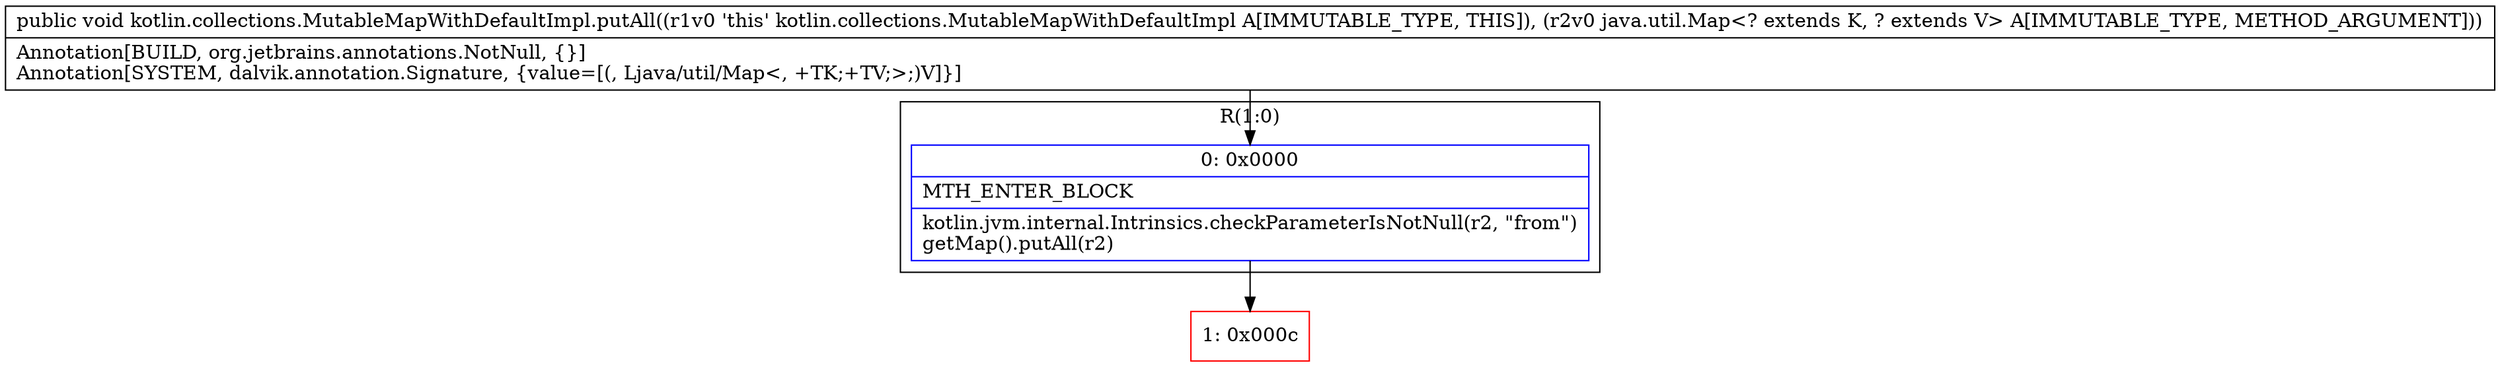 digraph "CFG forkotlin.collections.MutableMapWithDefaultImpl.putAll(Ljava\/util\/Map;)V" {
subgraph cluster_Region_1574911647 {
label = "R(1:0)";
node [shape=record,color=blue];
Node_0 [shape=record,label="{0\:\ 0x0000|MTH_ENTER_BLOCK\l|kotlin.jvm.internal.Intrinsics.checkParameterIsNotNull(r2, \"from\")\lgetMap().putAll(r2)\l}"];
}
Node_1 [shape=record,color=red,label="{1\:\ 0x000c}"];
MethodNode[shape=record,label="{public void kotlin.collections.MutableMapWithDefaultImpl.putAll((r1v0 'this' kotlin.collections.MutableMapWithDefaultImpl A[IMMUTABLE_TYPE, THIS]), (r2v0 java.util.Map\<? extends K, ? extends V\> A[IMMUTABLE_TYPE, METHOD_ARGUMENT]))  | Annotation[BUILD, org.jetbrains.annotations.NotNull, \{\}]\lAnnotation[SYSTEM, dalvik.annotation.Signature, \{value=[(, Ljava\/util\/Map\<, +TK;+TV;\>;)V]\}]\l}"];
MethodNode -> Node_0;
Node_0 -> Node_1;
}

